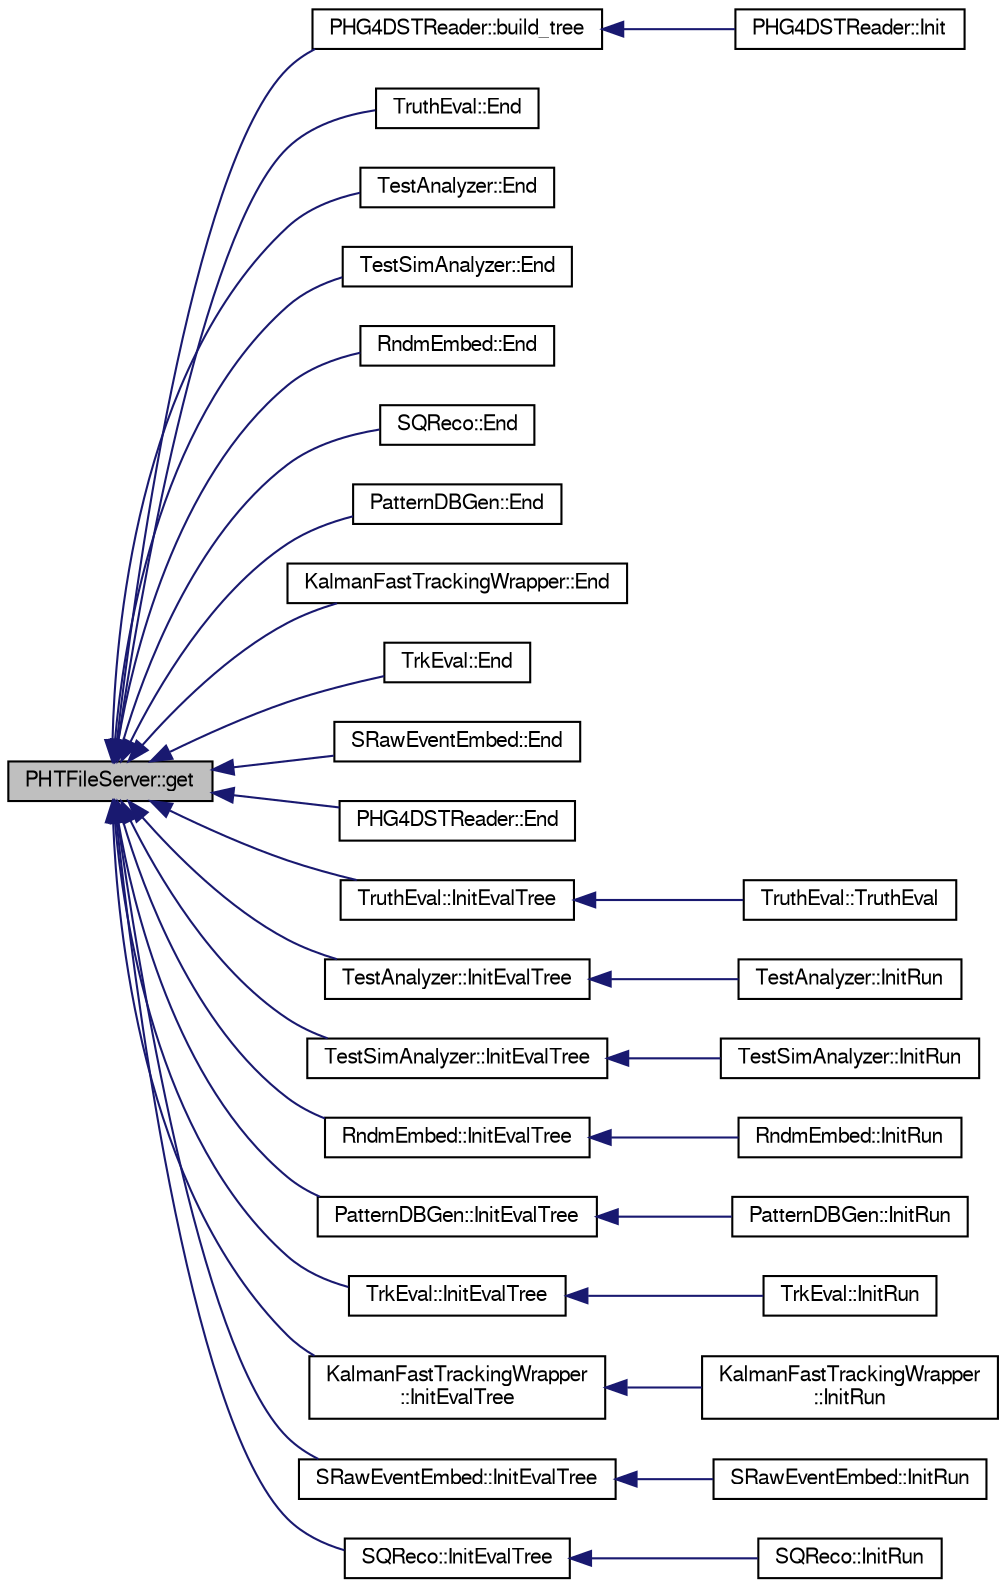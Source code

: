 digraph "PHTFileServer::get"
{
  bgcolor="transparent";
  edge [fontname="FreeSans",fontsize="10",labelfontname="FreeSans",labelfontsize="10"];
  node [fontname="FreeSans",fontsize="10",shape=record];
  rankdir="LR";
  Node1 [label="PHTFileServer::get",height=0.2,width=0.4,color="black", fillcolor="grey75", style="filled" fontcolor="black"];
  Node1 -> Node2 [dir="back",color="midnightblue",fontsize="10",style="solid",fontname="FreeSans"];
  Node2 [label="PHG4DSTReader::build_tree",height=0.2,width=0.4,color="black",URL="$d4/dc9/classPHG4DSTReader.html#a97aba6f360a98e68012f9f32e30a79d5"];
  Node2 -> Node3 [dir="back",color="midnightblue",fontsize="10",style="solid",fontname="FreeSans"];
  Node3 [label="PHG4DSTReader::Init",height=0.2,width=0.4,color="black",URL="$d4/dc9/classPHG4DSTReader.html#a14475bcaa9191b68fbfebe6752c934d0",tooltip="full initialization "];
  Node1 -> Node4 [dir="back",color="midnightblue",fontsize="10",style="solid",fontname="FreeSans"];
  Node4 [label="TruthEval::End",height=0.2,width=0.4,color="black",URL="$df/d39/classTruthEval.html#a66eef7bcd13a20676c225239b795a7f2",tooltip="Called at the end of all processing. "];
  Node1 -> Node5 [dir="back",color="midnightblue",fontsize="10",style="solid",fontname="FreeSans"];
  Node5 [label="TestAnalyzer::End",height=0.2,width=0.4,color="black",URL="$da/da5/classTestAnalyzer.html#ac46548440d68caec9cb2586fd69341e1",tooltip="Called at the end of all processing. "];
  Node1 -> Node6 [dir="back",color="midnightblue",fontsize="10",style="solid",fontname="FreeSans"];
  Node6 [label="TestSimAnalyzer::End",height=0.2,width=0.4,color="black",URL="$d6/d20/classTestSimAnalyzer.html#a353b1f18eb21e2747b4718f92a83d617",tooltip="Called at the end of all processing. "];
  Node1 -> Node7 [dir="back",color="midnightblue",fontsize="10",style="solid",fontname="FreeSans"];
  Node7 [label="RndmEmbed::End",height=0.2,width=0.4,color="black",URL="$d9/d0c/classRndmEmbed.html#a0fecf7d0d05c3a6f7174dd6e30f10aa2",tooltip="Called at the end of all processing. "];
  Node1 -> Node8 [dir="back",color="midnightblue",fontsize="10",style="solid",fontname="FreeSans"];
  Node8 [label="SQReco::End",height=0.2,width=0.4,color="black",URL="$df/df2/classSQReco.html#aa20ec491fe4eb02a46cc927bf301530f",tooltip="Called at the end of all processing. "];
  Node1 -> Node9 [dir="back",color="midnightblue",fontsize="10",style="solid",fontname="FreeSans"];
  Node9 [label="PatternDBGen::End",height=0.2,width=0.4,color="black",URL="$de/d1e/classPatternDBGen.html#a49f6e492815ac7887def20fce80ab1c8",tooltip="Called at the end of all processing. "];
  Node1 -> Node10 [dir="back",color="midnightblue",fontsize="10",style="solid",fontname="FreeSans"];
  Node10 [label="KalmanFastTrackingWrapper::End",height=0.2,width=0.4,color="black",URL="$d4/dff/classKalmanFastTrackingWrapper.html#a09b25c9dbbb21853df43560b51da1ca9",tooltip="Called at the end of all processing. "];
  Node1 -> Node11 [dir="back",color="midnightblue",fontsize="10",style="solid",fontname="FreeSans"];
  Node11 [label="TrkEval::End",height=0.2,width=0.4,color="black",URL="$de/d2f/classTrkEval.html#aeef93a772b536795613f09d0333ae9d9",tooltip="Called at the end of all processing. "];
  Node1 -> Node12 [dir="back",color="midnightblue",fontsize="10",style="solid",fontname="FreeSans"];
  Node12 [label="SRawEventEmbed::End",height=0.2,width=0.4,color="black",URL="$d4/d36/classSRawEventEmbed.html#ab05c9c9d5160e33a0f63c3041566a863",tooltip="Called at the end of all processing. "];
  Node1 -> Node13 [dir="back",color="midnightblue",fontsize="10",style="solid",fontname="FreeSans"];
  Node13 [label="PHG4DSTReader::End",height=0.2,width=0.4,color="black",URL="$d4/dc9/classPHG4DSTReader.html#aecf72c194728591f6587ea1e0f19c42b",tooltip="end of run method "];
  Node1 -> Node14 [dir="back",color="midnightblue",fontsize="10",style="solid",fontname="FreeSans"];
  Node14 [label="TruthEval::InitEvalTree",height=0.2,width=0.4,color="black",URL="$df/d39/classTruthEval.html#aaf421448ffb70c0a184acbce3a3abe0c"];
  Node14 -> Node15 [dir="back",color="midnightblue",fontsize="10",style="solid",fontname="FreeSans"];
  Node15 [label="TruthEval::TruthEval",height=0.2,width=0.4,color="black",URL="$df/d39/classTruthEval.html#a4be7b3409769b82485ce9de5acf5b630"];
  Node1 -> Node16 [dir="back",color="midnightblue",fontsize="10",style="solid",fontname="FreeSans"];
  Node16 [label="TestAnalyzer::InitEvalTree",height=0.2,width=0.4,color="black",URL="$da/da5/classTestAnalyzer.html#aba16bf19b822c7a76e592868db2e6da8"];
  Node16 -> Node17 [dir="back",color="midnightblue",fontsize="10",style="solid",fontname="FreeSans"];
  Node17 [label="TestAnalyzer::InitRun",height=0.2,width=0.4,color="black",URL="$da/da5/classTestAnalyzer.html#ac8df6f429a33803825d57cb3dbc037cb"];
  Node1 -> Node18 [dir="back",color="midnightblue",fontsize="10",style="solid",fontname="FreeSans"];
  Node18 [label="TestSimAnalyzer::InitEvalTree",height=0.2,width=0.4,color="black",URL="$d6/d20/classTestSimAnalyzer.html#af14b04faae21d416cba6bcfd72ad68fc"];
  Node18 -> Node19 [dir="back",color="midnightblue",fontsize="10",style="solid",fontname="FreeSans"];
  Node19 [label="TestSimAnalyzer::InitRun",height=0.2,width=0.4,color="black",URL="$d6/d20/classTestSimAnalyzer.html#ae8f798f09366d821d98ff2a98e971146"];
  Node1 -> Node20 [dir="back",color="midnightblue",fontsize="10",style="solid",fontname="FreeSans"];
  Node20 [label="RndmEmbed::InitEvalTree",height=0.2,width=0.4,color="black",URL="$d9/d0c/classRndmEmbed.html#ac7627b8e5ab78446fb8c61a301fbaee2"];
  Node20 -> Node21 [dir="back",color="midnightblue",fontsize="10",style="solid",fontname="FreeSans"];
  Node21 [label="RndmEmbed::InitRun",height=0.2,width=0.4,color="black",URL="$d9/d0c/classRndmEmbed.html#a5cb455956c81cb828949df893636ae4f"];
  Node1 -> Node22 [dir="back",color="midnightblue",fontsize="10",style="solid",fontname="FreeSans"];
  Node22 [label="PatternDBGen::InitEvalTree",height=0.2,width=0.4,color="black",URL="$de/d1e/classPatternDBGen.html#a15d461379b04a14a53e31260f539e6c0"];
  Node22 -> Node23 [dir="back",color="midnightblue",fontsize="10",style="solid",fontname="FreeSans"];
  Node23 [label="PatternDBGen::InitRun",height=0.2,width=0.4,color="black",URL="$de/d1e/classPatternDBGen.html#a87e612e5216817601f5f3d8a94fca218"];
  Node1 -> Node24 [dir="back",color="midnightblue",fontsize="10",style="solid",fontname="FreeSans"];
  Node24 [label="TrkEval::InitEvalTree",height=0.2,width=0.4,color="black",URL="$de/d2f/classTrkEval.html#a4f55734f714c9aa86a7ffbb0eb6ccd41"];
  Node24 -> Node25 [dir="back",color="midnightblue",fontsize="10",style="solid",fontname="FreeSans"];
  Node25 [label="TrkEval::InitRun",height=0.2,width=0.4,color="black",URL="$de/d2f/classTrkEval.html#a4e05fcd4f4c77fbd435eadc894c931d6"];
  Node1 -> Node26 [dir="back",color="midnightblue",fontsize="10",style="solid",fontname="FreeSans"];
  Node26 [label="KalmanFastTrackingWrapper\l::InitEvalTree",height=0.2,width=0.4,color="black",URL="$d4/dff/classKalmanFastTrackingWrapper.html#a7702e9e29ad2594d1c6e841b88e5cf20"];
  Node26 -> Node27 [dir="back",color="midnightblue",fontsize="10",style="solid",fontname="FreeSans"];
  Node27 [label="KalmanFastTrackingWrapper\l::InitRun",height=0.2,width=0.4,color="black",URL="$d4/dff/classKalmanFastTrackingWrapper.html#a3bb9169cefe8ea8969f0ec5661baca2b"];
  Node1 -> Node28 [dir="back",color="midnightblue",fontsize="10",style="solid",fontname="FreeSans"];
  Node28 [label="SRawEventEmbed::InitEvalTree",height=0.2,width=0.4,color="black",URL="$d4/d36/classSRawEventEmbed.html#a77d063049e144af9c402e927614b287a"];
  Node28 -> Node29 [dir="back",color="midnightblue",fontsize="10",style="solid",fontname="FreeSans"];
  Node29 [label="SRawEventEmbed::InitRun",height=0.2,width=0.4,color="black",URL="$d4/d36/classSRawEventEmbed.html#a2eb8e21f569c277ccdac2aedbd29aaf7"];
  Node1 -> Node30 [dir="back",color="midnightblue",fontsize="10",style="solid",fontname="FreeSans"];
  Node30 [label="SQReco::InitEvalTree",height=0.2,width=0.4,color="black",URL="$df/df2/classSQReco.html#aa445dbe76e61b669e8c288d245b92196"];
  Node30 -> Node31 [dir="back",color="midnightblue",fontsize="10",style="solid",fontname="FreeSans"];
  Node31 [label="SQReco::InitRun",height=0.2,width=0.4,color="black",URL="$df/df2/classSQReco.html#ac7504718746454c2518be860d2224802"];
}
